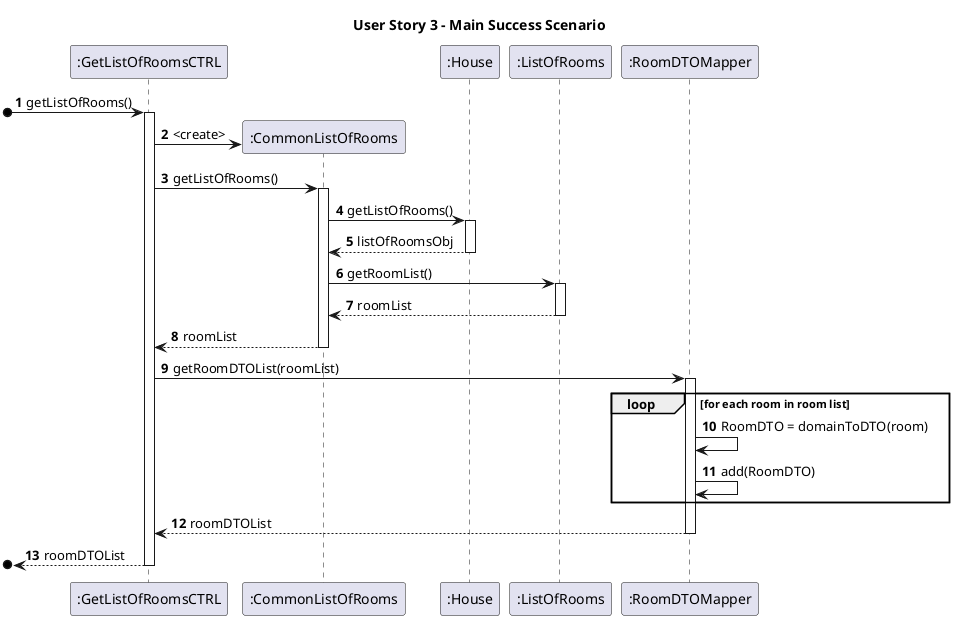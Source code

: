 @startuml
autonumber
title User Story 3 - Main Success Scenario

participant ":GetListOfRoomsCTRL" as C
participant ":CommonListOfRooms" as CLR
participant ":House" as H
participant ":ListOfRooms" as LR
participant ":RoomDTOMapper" as RDM

[o-> C : getListOfRooms()
activate C
C -> CLR** : <create>
C -> CLR : getListOfRooms()
activate CLR
CLR -> H : getListOfRooms()
activate H
H --> CLR : listOfRoomsObj
deactivate H
CLR -> LR : getRoomList()
activate LR
LR --> CLR : roomList
deactivate LR
CLR --> C : roomList
deactivate CLR
C -> RDM : getRoomDTOList(roomList)
activate RDM
loop for each room in room list
RDM -> RDM : RoomDTO = domainToDTO(room)
RDM -> RDM : add(RoomDTO)
end loop
RDM --> C : roomDTOList
deactivate RDM
[o<-- C : roomDTOList
deactivate C

@enduml

